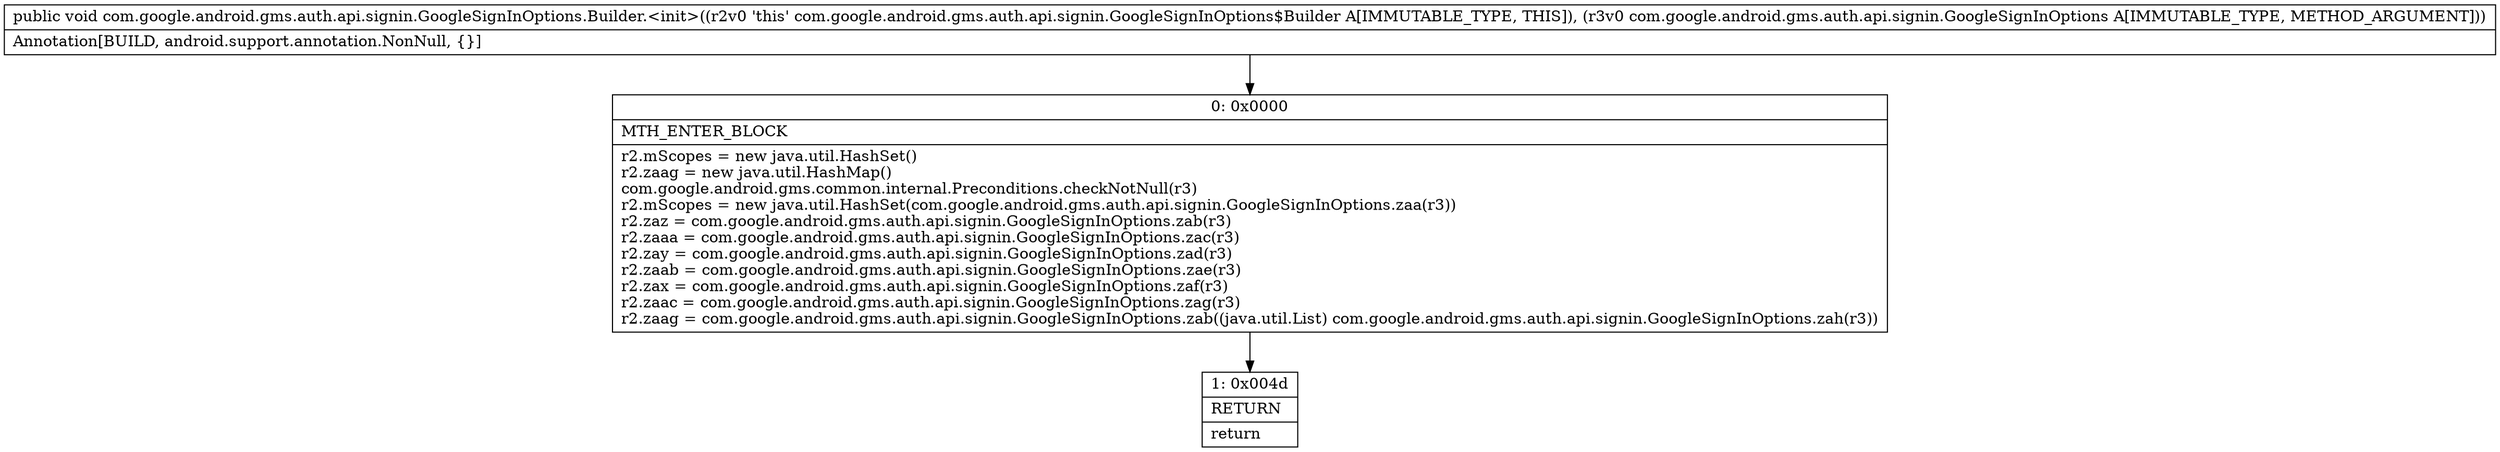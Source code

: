digraph "CFG forcom.google.android.gms.auth.api.signin.GoogleSignInOptions.Builder.\<init\>(Lcom\/google\/android\/gms\/auth\/api\/signin\/GoogleSignInOptions;)V" {
Node_0 [shape=record,label="{0\:\ 0x0000|MTH_ENTER_BLOCK\l|r2.mScopes = new java.util.HashSet()\lr2.zaag = new java.util.HashMap()\lcom.google.android.gms.common.internal.Preconditions.checkNotNull(r3)\lr2.mScopes = new java.util.HashSet(com.google.android.gms.auth.api.signin.GoogleSignInOptions.zaa(r3))\lr2.zaz = com.google.android.gms.auth.api.signin.GoogleSignInOptions.zab(r3)\lr2.zaaa = com.google.android.gms.auth.api.signin.GoogleSignInOptions.zac(r3)\lr2.zay = com.google.android.gms.auth.api.signin.GoogleSignInOptions.zad(r3)\lr2.zaab = com.google.android.gms.auth.api.signin.GoogleSignInOptions.zae(r3)\lr2.zax = com.google.android.gms.auth.api.signin.GoogleSignInOptions.zaf(r3)\lr2.zaac = com.google.android.gms.auth.api.signin.GoogleSignInOptions.zag(r3)\lr2.zaag = com.google.android.gms.auth.api.signin.GoogleSignInOptions.zab((java.util.List) com.google.android.gms.auth.api.signin.GoogleSignInOptions.zah(r3))\l}"];
Node_1 [shape=record,label="{1\:\ 0x004d|RETURN\l|return\l}"];
MethodNode[shape=record,label="{public void com.google.android.gms.auth.api.signin.GoogleSignInOptions.Builder.\<init\>((r2v0 'this' com.google.android.gms.auth.api.signin.GoogleSignInOptions$Builder A[IMMUTABLE_TYPE, THIS]), (r3v0 com.google.android.gms.auth.api.signin.GoogleSignInOptions A[IMMUTABLE_TYPE, METHOD_ARGUMENT]))  | Annotation[BUILD, android.support.annotation.NonNull, \{\}]\l}"];
MethodNode -> Node_0;
Node_0 -> Node_1;
}

